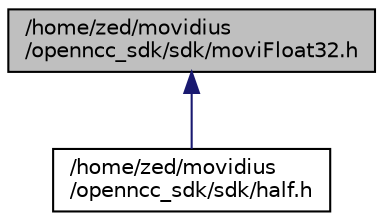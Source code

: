 digraph "/home/zed/movidius/openncc_sdk/sdk/moviFloat32.h"
{
  edge [fontname="Helvetica",fontsize="10",labelfontname="Helvetica",labelfontsize="10"];
  node [fontname="Helvetica",fontsize="10",shape=record];
  Node1 [label="/home/zed/movidius\l/openncc_sdk/sdk/moviFloat32.h",height=0.2,width=0.4,color="black", fillcolor="grey75", style="filled", fontcolor="black"];
  Node1 -> Node2 [dir="back",color="midnightblue",fontsize="10",style="solid",fontname="Helvetica"];
  Node2 [label="/home/zed/movidius\l/openncc_sdk/sdk/half.h",height=0.2,width=0.4,color="black", fillcolor="white", style="filled",URL="$half_8h.html"];
}
